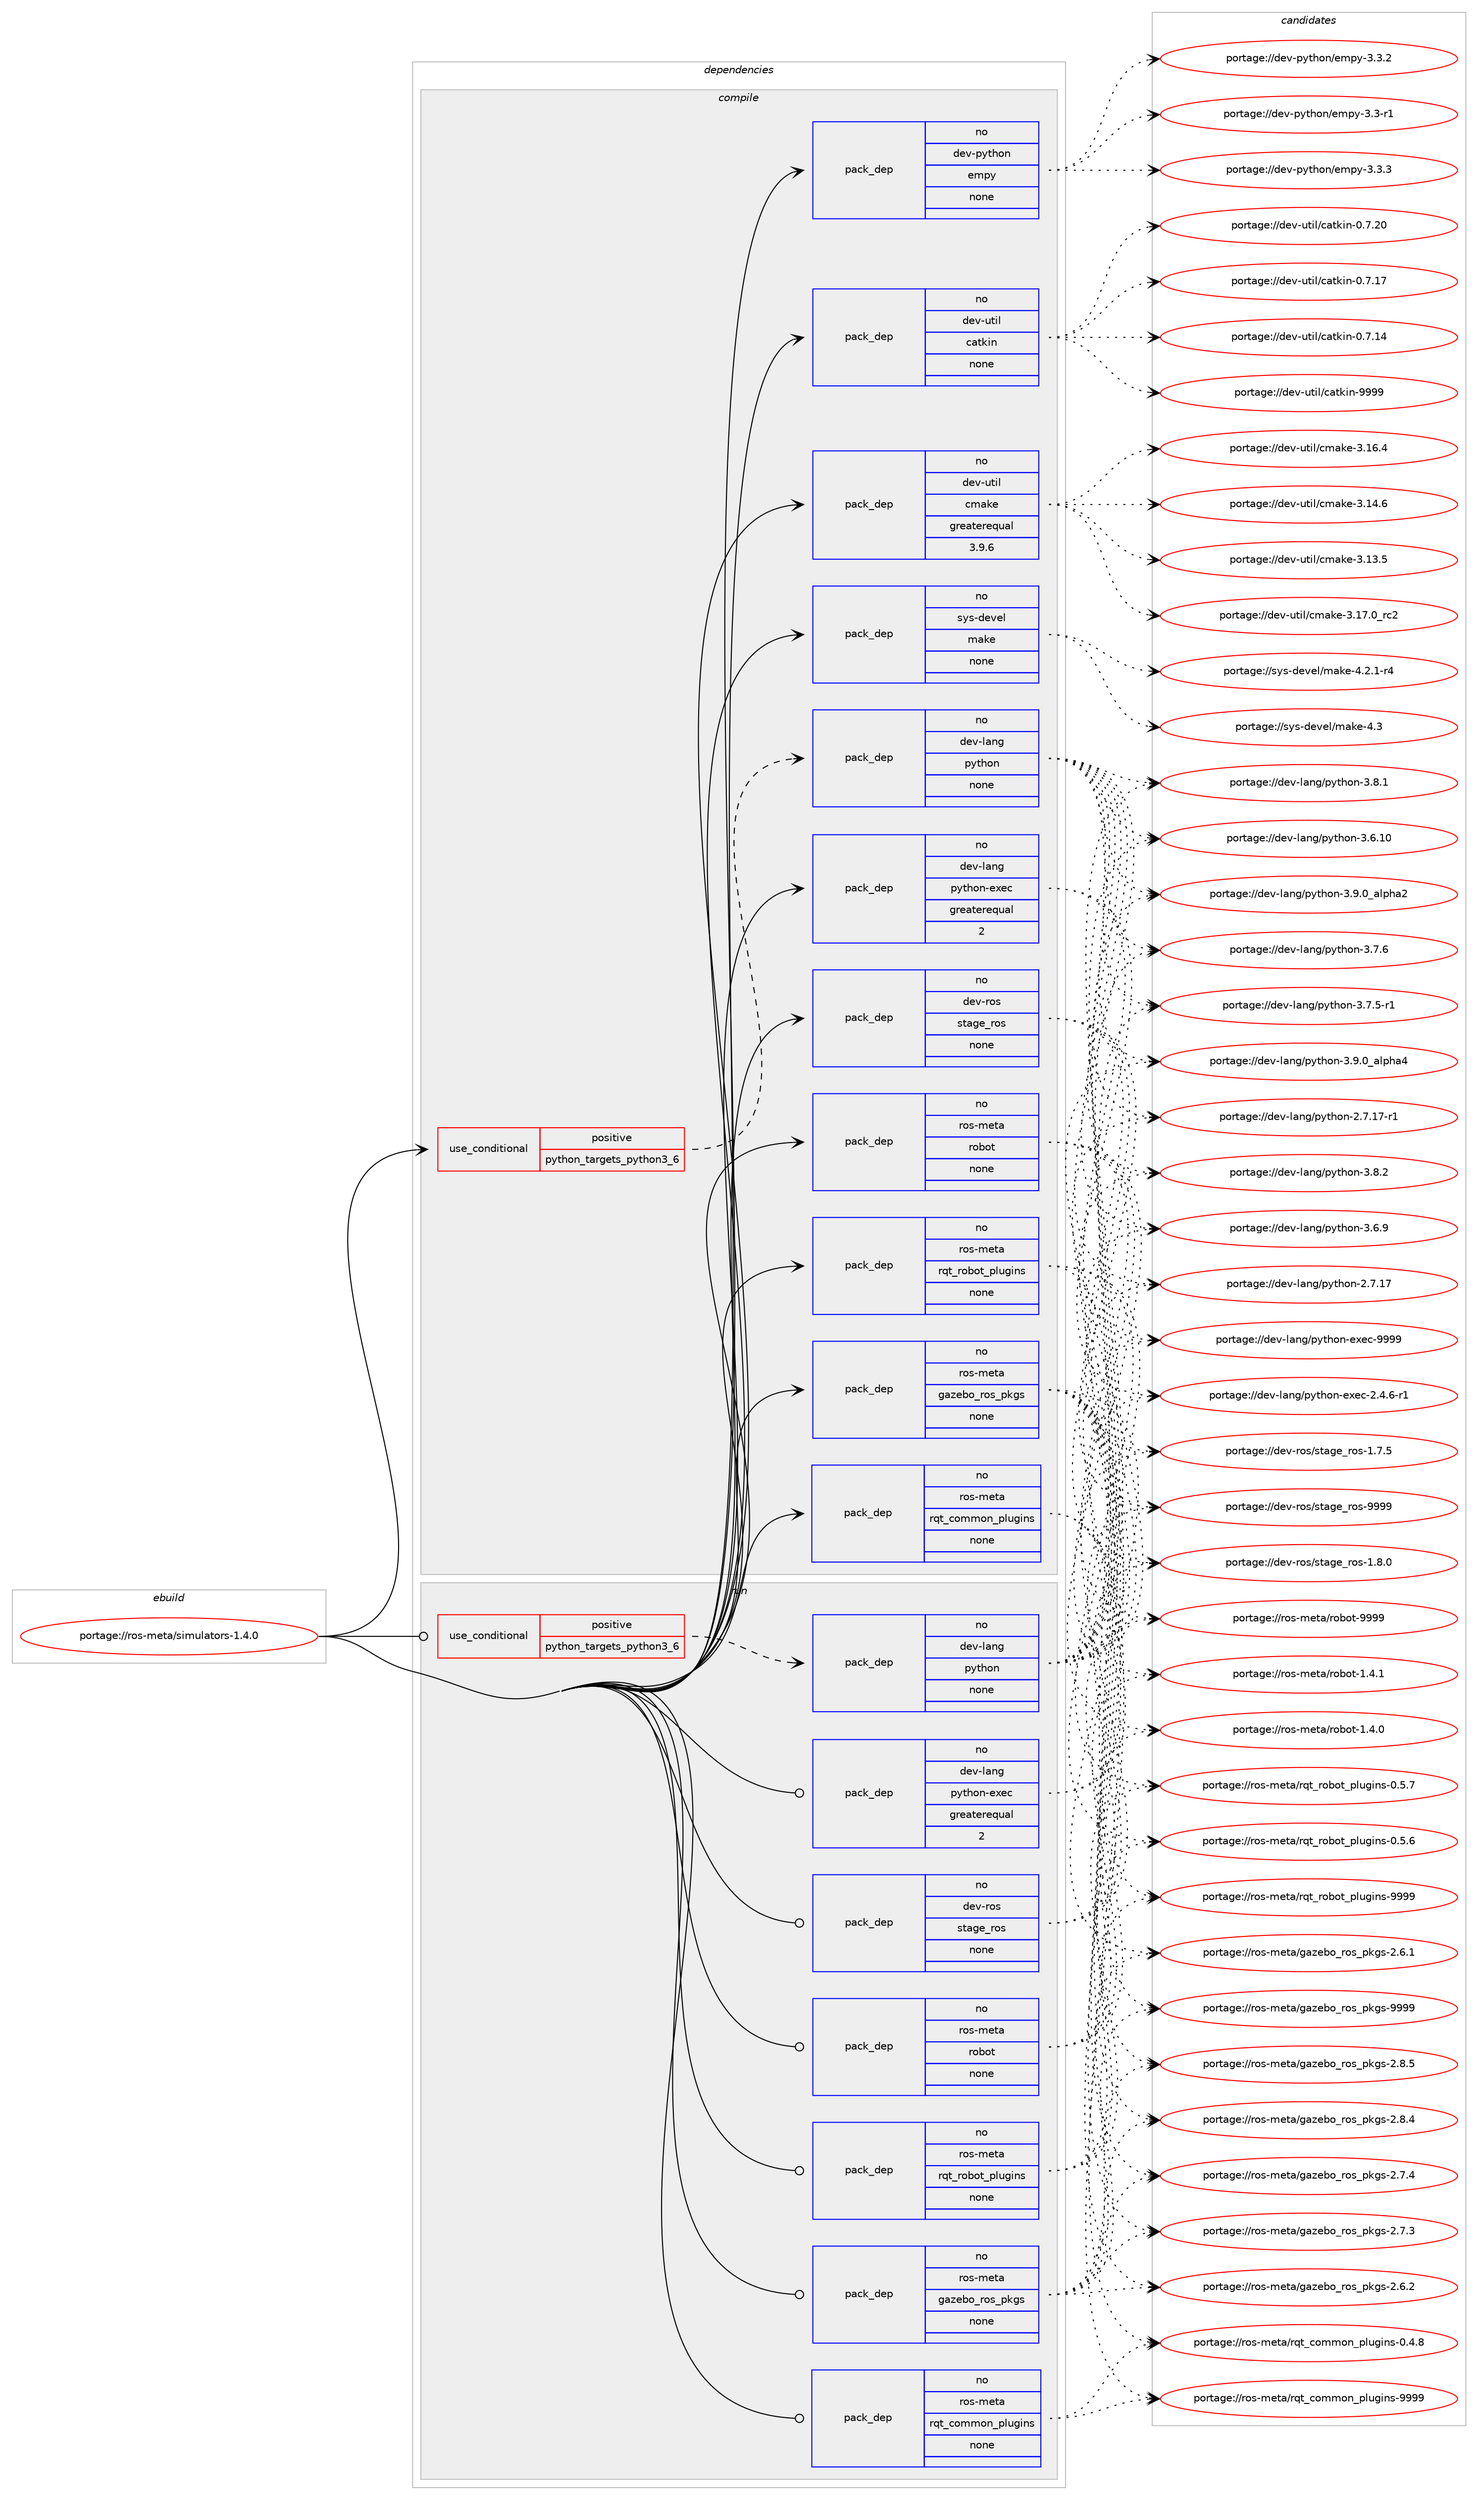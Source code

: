 digraph prolog {

# *************
# Graph options
# *************

newrank=true;
concentrate=true;
compound=true;
graph [rankdir=LR,fontname=Helvetica,fontsize=10,ranksep=1.5];#, ranksep=2.5, nodesep=0.2];
edge  [arrowhead=vee];
node  [fontname=Helvetica,fontsize=10];

# **********
# The ebuild
# **********

subgraph cluster_leftcol {
color=gray;
rank=same;
label=<<i>ebuild</i>>;
id [label="portage://ros-meta/simulators-1.4.0", color=red, width=4, href="../ros-meta/simulators-1.4.0.svg"];
}

# ****************
# The dependencies
# ****************

subgraph cluster_midcol {
color=gray;
label=<<i>dependencies</i>>;
subgraph cluster_compile {
fillcolor="#eeeeee";
style=filled;
label=<<i>compile</i>>;
subgraph cond11701 {
dependency58108 [label=<<TABLE BORDER="0" CELLBORDER="1" CELLSPACING="0" CELLPADDING="4"><TR><TD ROWSPAN="3" CELLPADDING="10">use_conditional</TD></TR><TR><TD>positive</TD></TR><TR><TD>python_targets_python3_6</TD></TR></TABLE>>, shape=none, color=red];
subgraph pack45157 {
dependency58109 [label=<<TABLE BORDER="0" CELLBORDER="1" CELLSPACING="0" CELLPADDING="4" WIDTH="220"><TR><TD ROWSPAN="6" CELLPADDING="30">pack_dep</TD></TR><TR><TD WIDTH="110">no</TD></TR><TR><TD>dev-lang</TD></TR><TR><TD>python</TD></TR><TR><TD>none</TD></TR><TR><TD></TD></TR></TABLE>>, shape=none, color=blue];
}
dependency58108:e -> dependency58109:w [weight=20,style="dashed",arrowhead="vee"];
}
id:e -> dependency58108:w [weight=20,style="solid",arrowhead="vee"];
subgraph pack45158 {
dependency58110 [label=<<TABLE BORDER="0" CELLBORDER="1" CELLSPACING="0" CELLPADDING="4" WIDTH="220"><TR><TD ROWSPAN="6" CELLPADDING="30">pack_dep</TD></TR><TR><TD WIDTH="110">no</TD></TR><TR><TD>dev-lang</TD></TR><TR><TD>python-exec</TD></TR><TR><TD>greaterequal</TD></TR><TR><TD>2</TD></TR></TABLE>>, shape=none, color=blue];
}
id:e -> dependency58110:w [weight=20,style="solid",arrowhead="vee"];
subgraph pack45159 {
dependency58111 [label=<<TABLE BORDER="0" CELLBORDER="1" CELLSPACING="0" CELLPADDING="4" WIDTH="220"><TR><TD ROWSPAN="6" CELLPADDING="30">pack_dep</TD></TR><TR><TD WIDTH="110">no</TD></TR><TR><TD>dev-python</TD></TR><TR><TD>empy</TD></TR><TR><TD>none</TD></TR><TR><TD></TD></TR></TABLE>>, shape=none, color=blue];
}
id:e -> dependency58111:w [weight=20,style="solid",arrowhead="vee"];
subgraph pack45160 {
dependency58112 [label=<<TABLE BORDER="0" CELLBORDER="1" CELLSPACING="0" CELLPADDING="4" WIDTH="220"><TR><TD ROWSPAN="6" CELLPADDING="30">pack_dep</TD></TR><TR><TD WIDTH="110">no</TD></TR><TR><TD>dev-ros</TD></TR><TR><TD>stage_ros</TD></TR><TR><TD>none</TD></TR><TR><TD></TD></TR></TABLE>>, shape=none, color=blue];
}
id:e -> dependency58112:w [weight=20,style="solid",arrowhead="vee"];
subgraph pack45161 {
dependency58113 [label=<<TABLE BORDER="0" CELLBORDER="1" CELLSPACING="0" CELLPADDING="4" WIDTH="220"><TR><TD ROWSPAN="6" CELLPADDING="30">pack_dep</TD></TR><TR><TD WIDTH="110">no</TD></TR><TR><TD>dev-util</TD></TR><TR><TD>catkin</TD></TR><TR><TD>none</TD></TR><TR><TD></TD></TR></TABLE>>, shape=none, color=blue];
}
id:e -> dependency58113:w [weight=20,style="solid",arrowhead="vee"];
subgraph pack45162 {
dependency58114 [label=<<TABLE BORDER="0" CELLBORDER="1" CELLSPACING="0" CELLPADDING="4" WIDTH="220"><TR><TD ROWSPAN="6" CELLPADDING="30">pack_dep</TD></TR><TR><TD WIDTH="110">no</TD></TR><TR><TD>dev-util</TD></TR><TR><TD>cmake</TD></TR><TR><TD>greaterequal</TD></TR><TR><TD>3.9.6</TD></TR></TABLE>>, shape=none, color=blue];
}
id:e -> dependency58114:w [weight=20,style="solid",arrowhead="vee"];
subgraph pack45163 {
dependency58115 [label=<<TABLE BORDER="0" CELLBORDER="1" CELLSPACING="0" CELLPADDING="4" WIDTH="220"><TR><TD ROWSPAN="6" CELLPADDING="30">pack_dep</TD></TR><TR><TD WIDTH="110">no</TD></TR><TR><TD>ros-meta</TD></TR><TR><TD>gazebo_ros_pkgs</TD></TR><TR><TD>none</TD></TR><TR><TD></TD></TR></TABLE>>, shape=none, color=blue];
}
id:e -> dependency58115:w [weight=20,style="solid",arrowhead="vee"];
subgraph pack45164 {
dependency58116 [label=<<TABLE BORDER="0" CELLBORDER="1" CELLSPACING="0" CELLPADDING="4" WIDTH="220"><TR><TD ROWSPAN="6" CELLPADDING="30">pack_dep</TD></TR><TR><TD WIDTH="110">no</TD></TR><TR><TD>ros-meta</TD></TR><TR><TD>robot</TD></TR><TR><TD>none</TD></TR><TR><TD></TD></TR></TABLE>>, shape=none, color=blue];
}
id:e -> dependency58116:w [weight=20,style="solid",arrowhead="vee"];
subgraph pack45165 {
dependency58117 [label=<<TABLE BORDER="0" CELLBORDER="1" CELLSPACING="0" CELLPADDING="4" WIDTH="220"><TR><TD ROWSPAN="6" CELLPADDING="30">pack_dep</TD></TR><TR><TD WIDTH="110">no</TD></TR><TR><TD>ros-meta</TD></TR><TR><TD>rqt_common_plugins</TD></TR><TR><TD>none</TD></TR><TR><TD></TD></TR></TABLE>>, shape=none, color=blue];
}
id:e -> dependency58117:w [weight=20,style="solid",arrowhead="vee"];
subgraph pack45166 {
dependency58118 [label=<<TABLE BORDER="0" CELLBORDER="1" CELLSPACING="0" CELLPADDING="4" WIDTH="220"><TR><TD ROWSPAN="6" CELLPADDING="30">pack_dep</TD></TR><TR><TD WIDTH="110">no</TD></TR><TR><TD>ros-meta</TD></TR><TR><TD>rqt_robot_plugins</TD></TR><TR><TD>none</TD></TR><TR><TD></TD></TR></TABLE>>, shape=none, color=blue];
}
id:e -> dependency58118:w [weight=20,style="solid",arrowhead="vee"];
subgraph pack45167 {
dependency58119 [label=<<TABLE BORDER="0" CELLBORDER="1" CELLSPACING="0" CELLPADDING="4" WIDTH="220"><TR><TD ROWSPAN="6" CELLPADDING="30">pack_dep</TD></TR><TR><TD WIDTH="110">no</TD></TR><TR><TD>sys-devel</TD></TR><TR><TD>make</TD></TR><TR><TD>none</TD></TR><TR><TD></TD></TR></TABLE>>, shape=none, color=blue];
}
id:e -> dependency58119:w [weight=20,style="solid",arrowhead="vee"];
}
subgraph cluster_compileandrun {
fillcolor="#eeeeee";
style=filled;
label=<<i>compile and run</i>>;
}
subgraph cluster_run {
fillcolor="#eeeeee";
style=filled;
label=<<i>run</i>>;
subgraph cond11702 {
dependency58120 [label=<<TABLE BORDER="0" CELLBORDER="1" CELLSPACING="0" CELLPADDING="4"><TR><TD ROWSPAN="3" CELLPADDING="10">use_conditional</TD></TR><TR><TD>positive</TD></TR><TR><TD>python_targets_python3_6</TD></TR></TABLE>>, shape=none, color=red];
subgraph pack45168 {
dependency58121 [label=<<TABLE BORDER="0" CELLBORDER="1" CELLSPACING="0" CELLPADDING="4" WIDTH="220"><TR><TD ROWSPAN="6" CELLPADDING="30">pack_dep</TD></TR><TR><TD WIDTH="110">no</TD></TR><TR><TD>dev-lang</TD></TR><TR><TD>python</TD></TR><TR><TD>none</TD></TR><TR><TD></TD></TR></TABLE>>, shape=none, color=blue];
}
dependency58120:e -> dependency58121:w [weight=20,style="dashed",arrowhead="vee"];
}
id:e -> dependency58120:w [weight=20,style="solid",arrowhead="odot"];
subgraph pack45169 {
dependency58122 [label=<<TABLE BORDER="0" CELLBORDER="1" CELLSPACING="0" CELLPADDING="4" WIDTH="220"><TR><TD ROWSPAN="6" CELLPADDING="30">pack_dep</TD></TR><TR><TD WIDTH="110">no</TD></TR><TR><TD>dev-lang</TD></TR><TR><TD>python-exec</TD></TR><TR><TD>greaterequal</TD></TR><TR><TD>2</TD></TR></TABLE>>, shape=none, color=blue];
}
id:e -> dependency58122:w [weight=20,style="solid",arrowhead="odot"];
subgraph pack45170 {
dependency58123 [label=<<TABLE BORDER="0" CELLBORDER="1" CELLSPACING="0" CELLPADDING="4" WIDTH="220"><TR><TD ROWSPAN="6" CELLPADDING="30">pack_dep</TD></TR><TR><TD WIDTH="110">no</TD></TR><TR><TD>dev-ros</TD></TR><TR><TD>stage_ros</TD></TR><TR><TD>none</TD></TR><TR><TD></TD></TR></TABLE>>, shape=none, color=blue];
}
id:e -> dependency58123:w [weight=20,style="solid",arrowhead="odot"];
subgraph pack45171 {
dependency58124 [label=<<TABLE BORDER="0" CELLBORDER="1" CELLSPACING="0" CELLPADDING="4" WIDTH="220"><TR><TD ROWSPAN="6" CELLPADDING="30">pack_dep</TD></TR><TR><TD WIDTH="110">no</TD></TR><TR><TD>ros-meta</TD></TR><TR><TD>gazebo_ros_pkgs</TD></TR><TR><TD>none</TD></TR><TR><TD></TD></TR></TABLE>>, shape=none, color=blue];
}
id:e -> dependency58124:w [weight=20,style="solid",arrowhead="odot"];
subgraph pack45172 {
dependency58125 [label=<<TABLE BORDER="0" CELLBORDER="1" CELLSPACING="0" CELLPADDING="4" WIDTH="220"><TR><TD ROWSPAN="6" CELLPADDING="30">pack_dep</TD></TR><TR><TD WIDTH="110">no</TD></TR><TR><TD>ros-meta</TD></TR><TR><TD>robot</TD></TR><TR><TD>none</TD></TR><TR><TD></TD></TR></TABLE>>, shape=none, color=blue];
}
id:e -> dependency58125:w [weight=20,style="solid",arrowhead="odot"];
subgraph pack45173 {
dependency58126 [label=<<TABLE BORDER="0" CELLBORDER="1" CELLSPACING="0" CELLPADDING="4" WIDTH="220"><TR><TD ROWSPAN="6" CELLPADDING="30">pack_dep</TD></TR><TR><TD WIDTH="110">no</TD></TR><TR><TD>ros-meta</TD></TR><TR><TD>rqt_common_plugins</TD></TR><TR><TD>none</TD></TR><TR><TD></TD></TR></TABLE>>, shape=none, color=blue];
}
id:e -> dependency58126:w [weight=20,style="solid",arrowhead="odot"];
subgraph pack45174 {
dependency58127 [label=<<TABLE BORDER="0" CELLBORDER="1" CELLSPACING="0" CELLPADDING="4" WIDTH="220"><TR><TD ROWSPAN="6" CELLPADDING="30">pack_dep</TD></TR><TR><TD WIDTH="110">no</TD></TR><TR><TD>ros-meta</TD></TR><TR><TD>rqt_robot_plugins</TD></TR><TR><TD>none</TD></TR><TR><TD></TD></TR></TABLE>>, shape=none, color=blue];
}
id:e -> dependency58127:w [weight=20,style="solid",arrowhead="odot"];
}
}

# **************
# The candidates
# **************

subgraph cluster_choices {
rank=same;
color=gray;
label=<<i>candidates</i>>;

subgraph choice45157 {
color=black;
nodesep=1;
choice10010111845108971101034711212111610411111045514657464895971081121049752 [label="portage://dev-lang/python-3.9.0_alpha4", color=red, width=4,href="../dev-lang/python-3.9.0_alpha4.svg"];
choice10010111845108971101034711212111610411111045514657464895971081121049750 [label="portage://dev-lang/python-3.9.0_alpha2", color=red, width=4,href="../dev-lang/python-3.9.0_alpha2.svg"];
choice100101118451089711010347112121116104111110455146564650 [label="portage://dev-lang/python-3.8.2", color=red, width=4,href="../dev-lang/python-3.8.2.svg"];
choice100101118451089711010347112121116104111110455146564649 [label="portage://dev-lang/python-3.8.1", color=red, width=4,href="../dev-lang/python-3.8.1.svg"];
choice100101118451089711010347112121116104111110455146554654 [label="portage://dev-lang/python-3.7.6", color=red, width=4,href="../dev-lang/python-3.7.6.svg"];
choice1001011184510897110103471121211161041111104551465546534511449 [label="portage://dev-lang/python-3.7.5-r1", color=red, width=4,href="../dev-lang/python-3.7.5-r1.svg"];
choice100101118451089711010347112121116104111110455146544657 [label="portage://dev-lang/python-3.6.9", color=red, width=4,href="../dev-lang/python-3.6.9.svg"];
choice10010111845108971101034711212111610411111045514654464948 [label="portage://dev-lang/python-3.6.10", color=red, width=4,href="../dev-lang/python-3.6.10.svg"];
choice100101118451089711010347112121116104111110455046554649554511449 [label="portage://dev-lang/python-2.7.17-r1", color=red, width=4,href="../dev-lang/python-2.7.17-r1.svg"];
choice10010111845108971101034711212111610411111045504655464955 [label="portage://dev-lang/python-2.7.17", color=red, width=4,href="../dev-lang/python-2.7.17.svg"];
dependency58109:e -> choice10010111845108971101034711212111610411111045514657464895971081121049752:w [style=dotted,weight="100"];
dependency58109:e -> choice10010111845108971101034711212111610411111045514657464895971081121049750:w [style=dotted,weight="100"];
dependency58109:e -> choice100101118451089711010347112121116104111110455146564650:w [style=dotted,weight="100"];
dependency58109:e -> choice100101118451089711010347112121116104111110455146564649:w [style=dotted,weight="100"];
dependency58109:e -> choice100101118451089711010347112121116104111110455146554654:w [style=dotted,weight="100"];
dependency58109:e -> choice1001011184510897110103471121211161041111104551465546534511449:w [style=dotted,weight="100"];
dependency58109:e -> choice100101118451089711010347112121116104111110455146544657:w [style=dotted,weight="100"];
dependency58109:e -> choice10010111845108971101034711212111610411111045514654464948:w [style=dotted,weight="100"];
dependency58109:e -> choice100101118451089711010347112121116104111110455046554649554511449:w [style=dotted,weight="100"];
dependency58109:e -> choice10010111845108971101034711212111610411111045504655464955:w [style=dotted,weight="100"];
}
subgraph choice45158 {
color=black;
nodesep=1;
choice10010111845108971101034711212111610411111045101120101994557575757 [label="portage://dev-lang/python-exec-9999", color=red, width=4,href="../dev-lang/python-exec-9999.svg"];
choice10010111845108971101034711212111610411111045101120101994550465246544511449 [label="portage://dev-lang/python-exec-2.4.6-r1", color=red, width=4,href="../dev-lang/python-exec-2.4.6-r1.svg"];
dependency58110:e -> choice10010111845108971101034711212111610411111045101120101994557575757:w [style=dotted,weight="100"];
dependency58110:e -> choice10010111845108971101034711212111610411111045101120101994550465246544511449:w [style=dotted,weight="100"];
}
subgraph choice45159 {
color=black;
nodesep=1;
choice1001011184511212111610411111047101109112121455146514651 [label="portage://dev-python/empy-3.3.3", color=red, width=4,href="../dev-python/empy-3.3.3.svg"];
choice1001011184511212111610411111047101109112121455146514650 [label="portage://dev-python/empy-3.3.2", color=red, width=4,href="../dev-python/empy-3.3.2.svg"];
choice1001011184511212111610411111047101109112121455146514511449 [label="portage://dev-python/empy-3.3-r1", color=red, width=4,href="../dev-python/empy-3.3-r1.svg"];
dependency58111:e -> choice1001011184511212111610411111047101109112121455146514651:w [style=dotted,weight="100"];
dependency58111:e -> choice1001011184511212111610411111047101109112121455146514650:w [style=dotted,weight="100"];
dependency58111:e -> choice1001011184511212111610411111047101109112121455146514511449:w [style=dotted,weight="100"];
}
subgraph choice45160 {
color=black;
nodesep=1;
choice100101118451141111154711511697103101951141111154557575757 [label="portage://dev-ros/stage_ros-9999", color=red, width=4,href="../dev-ros/stage_ros-9999.svg"];
choice10010111845114111115471151169710310195114111115454946564648 [label="portage://dev-ros/stage_ros-1.8.0", color=red, width=4,href="../dev-ros/stage_ros-1.8.0.svg"];
choice10010111845114111115471151169710310195114111115454946554653 [label="portage://dev-ros/stage_ros-1.7.5", color=red, width=4,href="../dev-ros/stage_ros-1.7.5.svg"];
dependency58112:e -> choice100101118451141111154711511697103101951141111154557575757:w [style=dotted,weight="100"];
dependency58112:e -> choice10010111845114111115471151169710310195114111115454946564648:w [style=dotted,weight="100"];
dependency58112:e -> choice10010111845114111115471151169710310195114111115454946554653:w [style=dotted,weight="100"];
}
subgraph choice45161 {
color=black;
nodesep=1;
choice100101118451171161051084799971161071051104557575757 [label="portage://dev-util/catkin-9999", color=red, width=4,href="../dev-util/catkin-9999.svg"];
choice1001011184511711610510847999711610710511045484655465048 [label="portage://dev-util/catkin-0.7.20", color=red, width=4,href="../dev-util/catkin-0.7.20.svg"];
choice1001011184511711610510847999711610710511045484655464955 [label="portage://dev-util/catkin-0.7.17", color=red, width=4,href="../dev-util/catkin-0.7.17.svg"];
choice1001011184511711610510847999711610710511045484655464952 [label="portage://dev-util/catkin-0.7.14", color=red, width=4,href="../dev-util/catkin-0.7.14.svg"];
dependency58113:e -> choice100101118451171161051084799971161071051104557575757:w [style=dotted,weight="100"];
dependency58113:e -> choice1001011184511711610510847999711610710511045484655465048:w [style=dotted,weight="100"];
dependency58113:e -> choice1001011184511711610510847999711610710511045484655464955:w [style=dotted,weight="100"];
dependency58113:e -> choice1001011184511711610510847999711610710511045484655464952:w [style=dotted,weight="100"];
}
subgraph choice45162 {
color=black;
nodesep=1;
choice1001011184511711610510847991099710710145514649554648951149950 [label="portage://dev-util/cmake-3.17.0_rc2", color=red, width=4,href="../dev-util/cmake-3.17.0_rc2.svg"];
choice1001011184511711610510847991099710710145514649544652 [label="portage://dev-util/cmake-3.16.4", color=red, width=4,href="../dev-util/cmake-3.16.4.svg"];
choice1001011184511711610510847991099710710145514649524654 [label="portage://dev-util/cmake-3.14.6", color=red, width=4,href="../dev-util/cmake-3.14.6.svg"];
choice1001011184511711610510847991099710710145514649514653 [label="portage://dev-util/cmake-3.13.5", color=red, width=4,href="../dev-util/cmake-3.13.5.svg"];
dependency58114:e -> choice1001011184511711610510847991099710710145514649554648951149950:w [style=dotted,weight="100"];
dependency58114:e -> choice1001011184511711610510847991099710710145514649544652:w [style=dotted,weight="100"];
dependency58114:e -> choice1001011184511711610510847991099710710145514649524654:w [style=dotted,weight="100"];
dependency58114:e -> choice1001011184511711610510847991099710710145514649514653:w [style=dotted,weight="100"];
}
subgraph choice45163 {
color=black;
nodesep=1;
choice114111115451091011169747103971221019811195114111115951121071031154557575757 [label="portage://ros-meta/gazebo_ros_pkgs-9999", color=red, width=4,href="../ros-meta/gazebo_ros_pkgs-9999.svg"];
choice11411111545109101116974710397122101981119511411111595112107103115455046564653 [label="portage://ros-meta/gazebo_ros_pkgs-2.8.5", color=red, width=4,href="../ros-meta/gazebo_ros_pkgs-2.8.5.svg"];
choice11411111545109101116974710397122101981119511411111595112107103115455046564652 [label="portage://ros-meta/gazebo_ros_pkgs-2.8.4", color=red, width=4,href="../ros-meta/gazebo_ros_pkgs-2.8.4.svg"];
choice11411111545109101116974710397122101981119511411111595112107103115455046554652 [label="portage://ros-meta/gazebo_ros_pkgs-2.7.4", color=red, width=4,href="../ros-meta/gazebo_ros_pkgs-2.7.4.svg"];
choice11411111545109101116974710397122101981119511411111595112107103115455046554651 [label="portage://ros-meta/gazebo_ros_pkgs-2.7.3", color=red, width=4,href="../ros-meta/gazebo_ros_pkgs-2.7.3.svg"];
choice11411111545109101116974710397122101981119511411111595112107103115455046544650 [label="portage://ros-meta/gazebo_ros_pkgs-2.6.2", color=red, width=4,href="../ros-meta/gazebo_ros_pkgs-2.6.2.svg"];
choice11411111545109101116974710397122101981119511411111595112107103115455046544649 [label="portage://ros-meta/gazebo_ros_pkgs-2.6.1", color=red, width=4,href="../ros-meta/gazebo_ros_pkgs-2.6.1.svg"];
dependency58115:e -> choice114111115451091011169747103971221019811195114111115951121071031154557575757:w [style=dotted,weight="100"];
dependency58115:e -> choice11411111545109101116974710397122101981119511411111595112107103115455046564653:w [style=dotted,weight="100"];
dependency58115:e -> choice11411111545109101116974710397122101981119511411111595112107103115455046564652:w [style=dotted,weight="100"];
dependency58115:e -> choice11411111545109101116974710397122101981119511411111595112107103115455046554652:w [style=dotted,weight="100"];
dependency58115:e -> choice11411111545109101116974710397122101981119511411111595112107103115455046554651:w [style=dotted,weight="100"];
dependency58115:e -> choice11411111545109101116974710397122101981119511411111595112107103115455046544650:w [style=dotted,weight="100"];
dependency58115:e -> choice11411111545109101116974710397122101981119511411111595112107103115455046544649:w [style=dotted,weight="100"];
}
subgraph choice45164 {
color=black;
nodesep=1;
choice114111115451091011169747114111981111164557575757 [label="portage://ros-meta/robot-9999", color=red, width=4,href="../ros-meta/robot-9999.svg"];
choice11411111545109101116974711411198111116454946524649 [label="portage://ros-meta/robot-1.4.1", color=red, width=4,href="../ros-meta/robot-1.4.1.svg"];
choice11411111545109101116974711411198111116454946524648 [label="portage://ros-meta/robot-1.4.0", color=red, width=4,href="../ros-meta/robot-1.4.0.svg"];
dependency58116:e -> choice114111115451091011169747114111981111164557575757:w [style=dotted,weight="100"];
dependency58116:e -> choice11411111545109101116974711411198111116454946524649:w [style=dotted,weight="100"];
dependency58116:e -> choice11411111545109101116974711411198111116454946524648:w [style=dotted,weight="100"];
}
subgraph choice45165 {
color=black;
nodesep=1;
choice1141111154510910111697471141131169599111109109111110951121081171031051101154557575757 [label="portage://ros-meta/rqt_common_plugins-9999", color=red, width=4,href="../ros-meta/rqt_common_plugins-9999.svg"];
choice114111115451091011169747114113116959911110910911111095112108117103105110115454846524656 [label="portage://ros-meta/rqt_common_plugins-0.4.8", color=red, width=4,href="../ros-meta/rqt_common_plugins-0.4.8.svg"];
dependency58117:e -> choice1141111154510910111697471141131169599111109109111110951121081171031051101154557575757:w [style=dotted,weight="100"];
dependency58117:e -> choice114111115451091011169747114113116959911110910911111095112108117103105110115454846524656:w [style=dotted,weight="100"];
}
subgraph choice45166 {
color=black;
nodesep=1;
choice1141111154510910111697471141131169511411198111116951121081171031051101154557575757 [label="portage://ros-meta/rqt_robot_plugins-9999", color=red, width=4,href="../ros-meta/rqt_robot_plugins-9999.svg"];
choice114111115451091011169747114113116951141119811111695112108117103105110115454846534655 [label="portage://ros-meta/rqt_robot_plugins-0.5.7", color=red, width=4,href="../ros-meta/rqt_robot_plugins-0.5.7.svg"];
choice114111115451091011169747114113116951141119811111695112108117103105110115454846534654 [label="portage://ros-meta/rqt_robot_plugins-0.5.6", color=red, width=4,href="../ros-meta/rqt_robot_plugins-0.5.6.svg"];
dependency58118:e -> choice1141111154510910111697471141131169511411198111116951121081171031051101154557575757:w [style=dotted,weight="100"];
dependency58118:e -> choice114111115451091011169747114113116951141119811111695112108117103105110115454846534655:w [style=dotted,weight="100"];
dependency58118:e -> choice114111115451091011169747114113116951141119811111695112108117103105110115454846534654:w [style=dotted,weight="100"];
}
subgraph choice45167 {
color=black;
nodesep=1;
choice11512111545100101118101108471099710710145524651 [label="portage://sys-devel/make-4.3", color=red, width=4,href="../sys-devel/make-4.3.svg"];
choice1151211154510010111810110847109971071014552465046494511452 [label="portage://sys-devel/make-4.2.1-r4", color=red, width=4,href="../sys-devel/make-4.2.1-r4.svg"];
dependency58119:e -> choice11512111545100101118101108471099710710145524651:w [style=dotted,weight="100"];
dependency58119:e -> choice1151211154510010111810110847109971071014552465046494511452:w [style=dotted,weight="100"];
}
subgraph choice45168 {
color=black;
nodesep=1;
choice10010111845108971101034711212111610411111045514657464895971081121049752 [label="portage://dev-lang/python-3.9.0_alpha4", color=red, width=4,href="../dev-lang/python-3.9.0_alpha4.svg"];
choice10010111845108971101034711212111610411111045514657464895971081121049750 [label="portage://dev-lang/python-3.9.0_alpha2", color=red, width=4,href="../dev-lang/python-3.9.0_alpha2.svg"];
choice100101118451089711010347112121116104111110455146564650 [label="portage://dev-lang/python-3.8.2", color=red, width=4,href="../dev-lang/python-3.8.2.svg"];
choice100101118451089711010347112121116104111110455146564649 [label="portage://dev-lang/python-3.8.1", color=red, width=4,href="../dev-lang/python-3.8.1.svg"];
choice100101118451089711010347112121116104111110455146554654 [label="portage://dev-lang/python-3.7.6", color=red, width=4,href="../dev-lang/python-3.7.6.svg"];
choice1001011184510897110103471121211161041111104551465546534511449 [label="portage://dev-lang/python-3.7.5-r1", color=red, width=4,href="../dev-lang/python-3.7.5-r1.svg"];
choice100101118451089711010347112121116104111110455146544657 [label="portage://dev-lang/python-3.6.9", color=red, width=4,href="../dev-lang/python-3.6.9.svg"];
choice10010111845108971101034711212111610411111045514654464948 [label="portage://dev-lang/python-3.6.10", color=red, width=4,href="../dev-lang/python-3.6.10.svg"];
choice100101118451089711010347112121116104111110455046554649554511449 [label="portage://dev-lang/python-2.7.17-r1", color=red, width=4,href="../dev-lang/python-2.7.17-r1.svg"];
choice10010111845108971101034711212111610411111045504655464955 [label="portage://dev-lang/python-2.7.17", color=red, width=4,href="../dev-lang/python-2.7.17.svg"];
dependency58121:e -> choice10010111845108971101034711212111610411111045514657464895971081121049752:w [style=dotted,weight="100"];
dependency58121:e -> choice10010111845108971101034711212111610411111045514657464895971081121049750:w [style=dotted,weight="100"];
dependency58121:e -> choice100101118451089711010347112121116104111110455146564650:w [style=dotted,weight="100"];
dependency58121:e -> choice100101118451089711010347112121116104111110455146564649:w [style=dotted,weight="100"];
dependency58121:e -> choice100101118451089711010347112121116104111110455146554654:w [style=dotted,weight="100"];
dependency58121:e -> choice1001011184510897110103471121211161041111104551465546534511449:w [style=dotted,weight="100"];
dependency58121:e -> choice100101118451089711010347112121116104111110455146544657:w [style=dotted,weight="100"];
dependency58121:e -> choice10010111845108971101034711212111610411111045514654464948:w [style=dotted,weight="100"];
dependency58121:e -> choice100101118451089711010347112121116104111110455046554649554511449:w [style=dotted,weight="100"];
dependency58121:e -> choice10010111845108971101034711212111610411111045504655464955:w [style=dotted,weight="100"];
}
subgraph choice45169 {
color=black;
nodesep=1;
choice10010111845108971101034711212111610411111045101120101994557575757 [label="portage://dev-lang/python-exec-9999", color=red, width=4,href="../dev-lang/python-exec-9999.svg"];
choice10010111845108971101034711212111610411111045101120101994550465246544511449 [label="portage://dev-lang/python-exec-2.4.6-r1", color=red, width=4,href="../dev-lang/python-exec-2.4.6-r1.svg"];
dependency58122:e -> choice10010111845108971101034711212111610411111045101120101994557575757:w [style=dotted,weight="100"];
dependency58122:e -> choice10010111845108971101034711212111610411111045101120101994550465246544511449:w [style=dotted,weight="100"];
}
subgraph choice45170 {
color=black;
nodesep=1;
choice100101118451141111154711511697103101951141111154557575757 [label="portage://dev-ros/stage_ros-9999", color=red, width=4,href="../dev-ros/stage_ros-9999.svg"];
choice10010111845114111115471151169710310195114111115454946564648 [label="portage://dev-ros/stage_ros-1.8.0", color=red, width=4,href="../dev-ros/stage_ros-1.8.0.svg"];
choice10010111845114111115471151169710310195114111115454946554653 [label="portage://dev-ros/stage_ros-1.7.5", color=red, width=4,href="../dev-ros/stage_ros-1.7.5.svg"];
dependency58123:e -> choice100101118451141111154711511697103101951141111154557575757:w [style=dotted,weight="100"];
dependency58123:e -> choice10010111845114111115471151169710310195114111115454946564648:w [style=dotted,weight="100"];
dependency58123:e -> choice10010111845114111115471151169710310195114111115454946554653:w [style=dotted,weight="100"];
}
subgraph choice45171 {
color=black;
nodesep=1;
choice114111115451091011169747103971221019811195114111115951121071031154557575757 [label="portage://ros-meta/gazebo_ros_pkgs-9999", color=red, width=4,href="../ros-meta/gazebo_ros_pkgs-9999.svg"];
choice11411111545109101116974710397122101981119511411111595112107103115455046564653 [label="portage://ros-meta/gazebo_ros_pkgs-2.8.5", color=red, width=4,href="../ros-meta/gazebo_ros_pkgs-2.8.5.svg"];
choice11411111545109101116974710397122101981119511411111595112107103115455046564652 [label="portage://ros-meta/gazebo_ros_pkgs-2.8.4", color=red, width=4,href="../ros-meta/gazebo_ros_pkgs-2.8.4.svg"];
choice11411111545109101116974710397122101981119511411111595112107103115455046554652 [label="portage://ros-meta/gazebo_ros_pkgs-2.7.4", color=red, width=4,href="../ros-meta/gazebo_ros_pkgs-2.7.4.svg"];
choice11411111545109101116974710397122101981119511411111595112107103115455046554651 [label="portage://ros-meta/gazebo_ros_pkgs-2.7.3", color=red, width=4,href="../ros-meta/gazebo_ros_pkgs-2.7.3.svg"];
choice11411111545109101116974710397122101981119511411111595112107103115455046544650 [label="portage://ros-meta/gazebo_ros_pkgs-2.6.2", color=red, width=4,href="../ros-meta/gazebo_ros_pkgs-2.6.2.svg"];
choice11411111545109101116974710397122101981119511411111595112107103115455046544649 [label="portage://ros-meta/gazebo_ros_pkgs-2.6.1", color=red, width=4,href="../ros-meta/gazebo_ros_pkgs-2.6.1.svg"];
dependency58124:e -> choice114111115451091011169747103971221019811195114111115951121071031154557575757:w [style=dotted,weight="100"];
dependency58124:e -> choice11411111545109101116974710397122101981119511411111595112107103115455046564653:w [style=dotted,weight="100"];
dependency58124:e -> choice11411111545109101116974710397122101981119511411111595112107103115455046564652:w [style=dotted,weight="100"];
dependency58124:e -> choice11411111545109101116974710397122101981119511411111595112107103115455046554652:w [style=dotted,weight="100"];
dependency58124:e -> choice11411111545109101116974710397122101981119511411111595112107103115455046554651:w [style=dotted,weight="100"];
dependency58124:e -> choice11411111545109101116974710397122101981119511411111595112107103115455046544650:w [style=dotted,weight="100"];
dependency58124:e -> choice11411111545109101116974710397122101981119511411111595112107103115455046544649:w [style=dotted,weight="100"];
}
subgraph choice45172 {
color=black;
nodesep=1;
choice114111115451091011169747114111981111164557575757 [label="portage://ros-meta/robot-9999", color=red, width=4,href="../ros-meta/robot-9999.svg"];
choice11411111545109101116974711411198111116454946524649 [label="portage://ros-meta/robot-1.4.1", color=red, width=4,href="../ros-meta/robot-1.4.1.svg"];
choice11411111545109101116974711411198111116454946524648 [label="portage://ros-meta/robot-1.4.0", color=red, width=4,href="../ros-meta/robot-1.4.0.svg"];
dependency58125:e -> choice114111115451091011169747114111981111164557575757:w [style=dotted,weight="100"];
dependency58125:e -> choice11411111545109101116974711411198111116454946524649:w [style=dotted,weight="100"];
dependency58125:e -> choice11411111545109101116974711411198111116454946524648:w [style=dotted,weight="100"];
}
subgraph choice45173 {
color=black;
nodesep=1;
choice1141111154510910111697471141131169599111109109111110951121081171031051101154557575757 [label="portage://ros-meta/rqt_common_plugins-9999", color=red, width=4,href="../ros-meta/rqt_common_plugins-9999.svg"];
choice114111115451091011169747114113116959911110910911111095112108117103105110115454846524656 [label="portage://ros-meta/rqt_common_plugins-0.4.8", color=red, width=4,href="../ros-meta/rqt_common_plugins-0.4.8.svg"];
dependency58126:e -> choice1141111154510910111697471141131169599111109109111110951121081171031051101154557575757:w [style=dotted,weight="100"];
dependency58126:e -> choice114111115451091011169747114113116959911110910911111095112108117103105110115454846524656:w [style=dotted,weight="100"];
}
subgraph choice45174 {
color=black;
nodesep=1;
choice1141111154510910111697471141131169511411198111116951121081171031051101154557575757 [label="portage://ros-meta/rqt_robot_plugins-9999", color=red, width=4,href="../ros-meta/rqt_robot_plugins-9999.svg"];
choice114111115451091011169747114113116951141119811111695112108117103105110115454846534655 [label="portage://ros-meta/rqt_robot_plugins-0.5.7", color=red, width=4,href="../ros-meta/rqt_robot_plugins-0.5.7.svg"];
choice114111115451091011169747114113116951141119811111695112108117103105110115454846534654 [label="portage://ros-meta/rqt_robot_plugins-0.5.6", color=red, width=4,href="../ros-meta/rqt_robot_plugins-0.5.6.svg"];
dependency58127:e -> choice1141111154510910111697471141131169511411198111116951121081171031051101154557575757:w [style=dotted,weight="100"];
dependency58127:e -> choice114111115451091011169747114113116951141119811111695112108117103105110115454846534655:w [style=dotted,weight="100"];
dependency58127:e -> choice114111115451091011169747114113116951141119811111695112108117103105110115454846534654:w [style=dotted,weight="100"];
}
}

}
